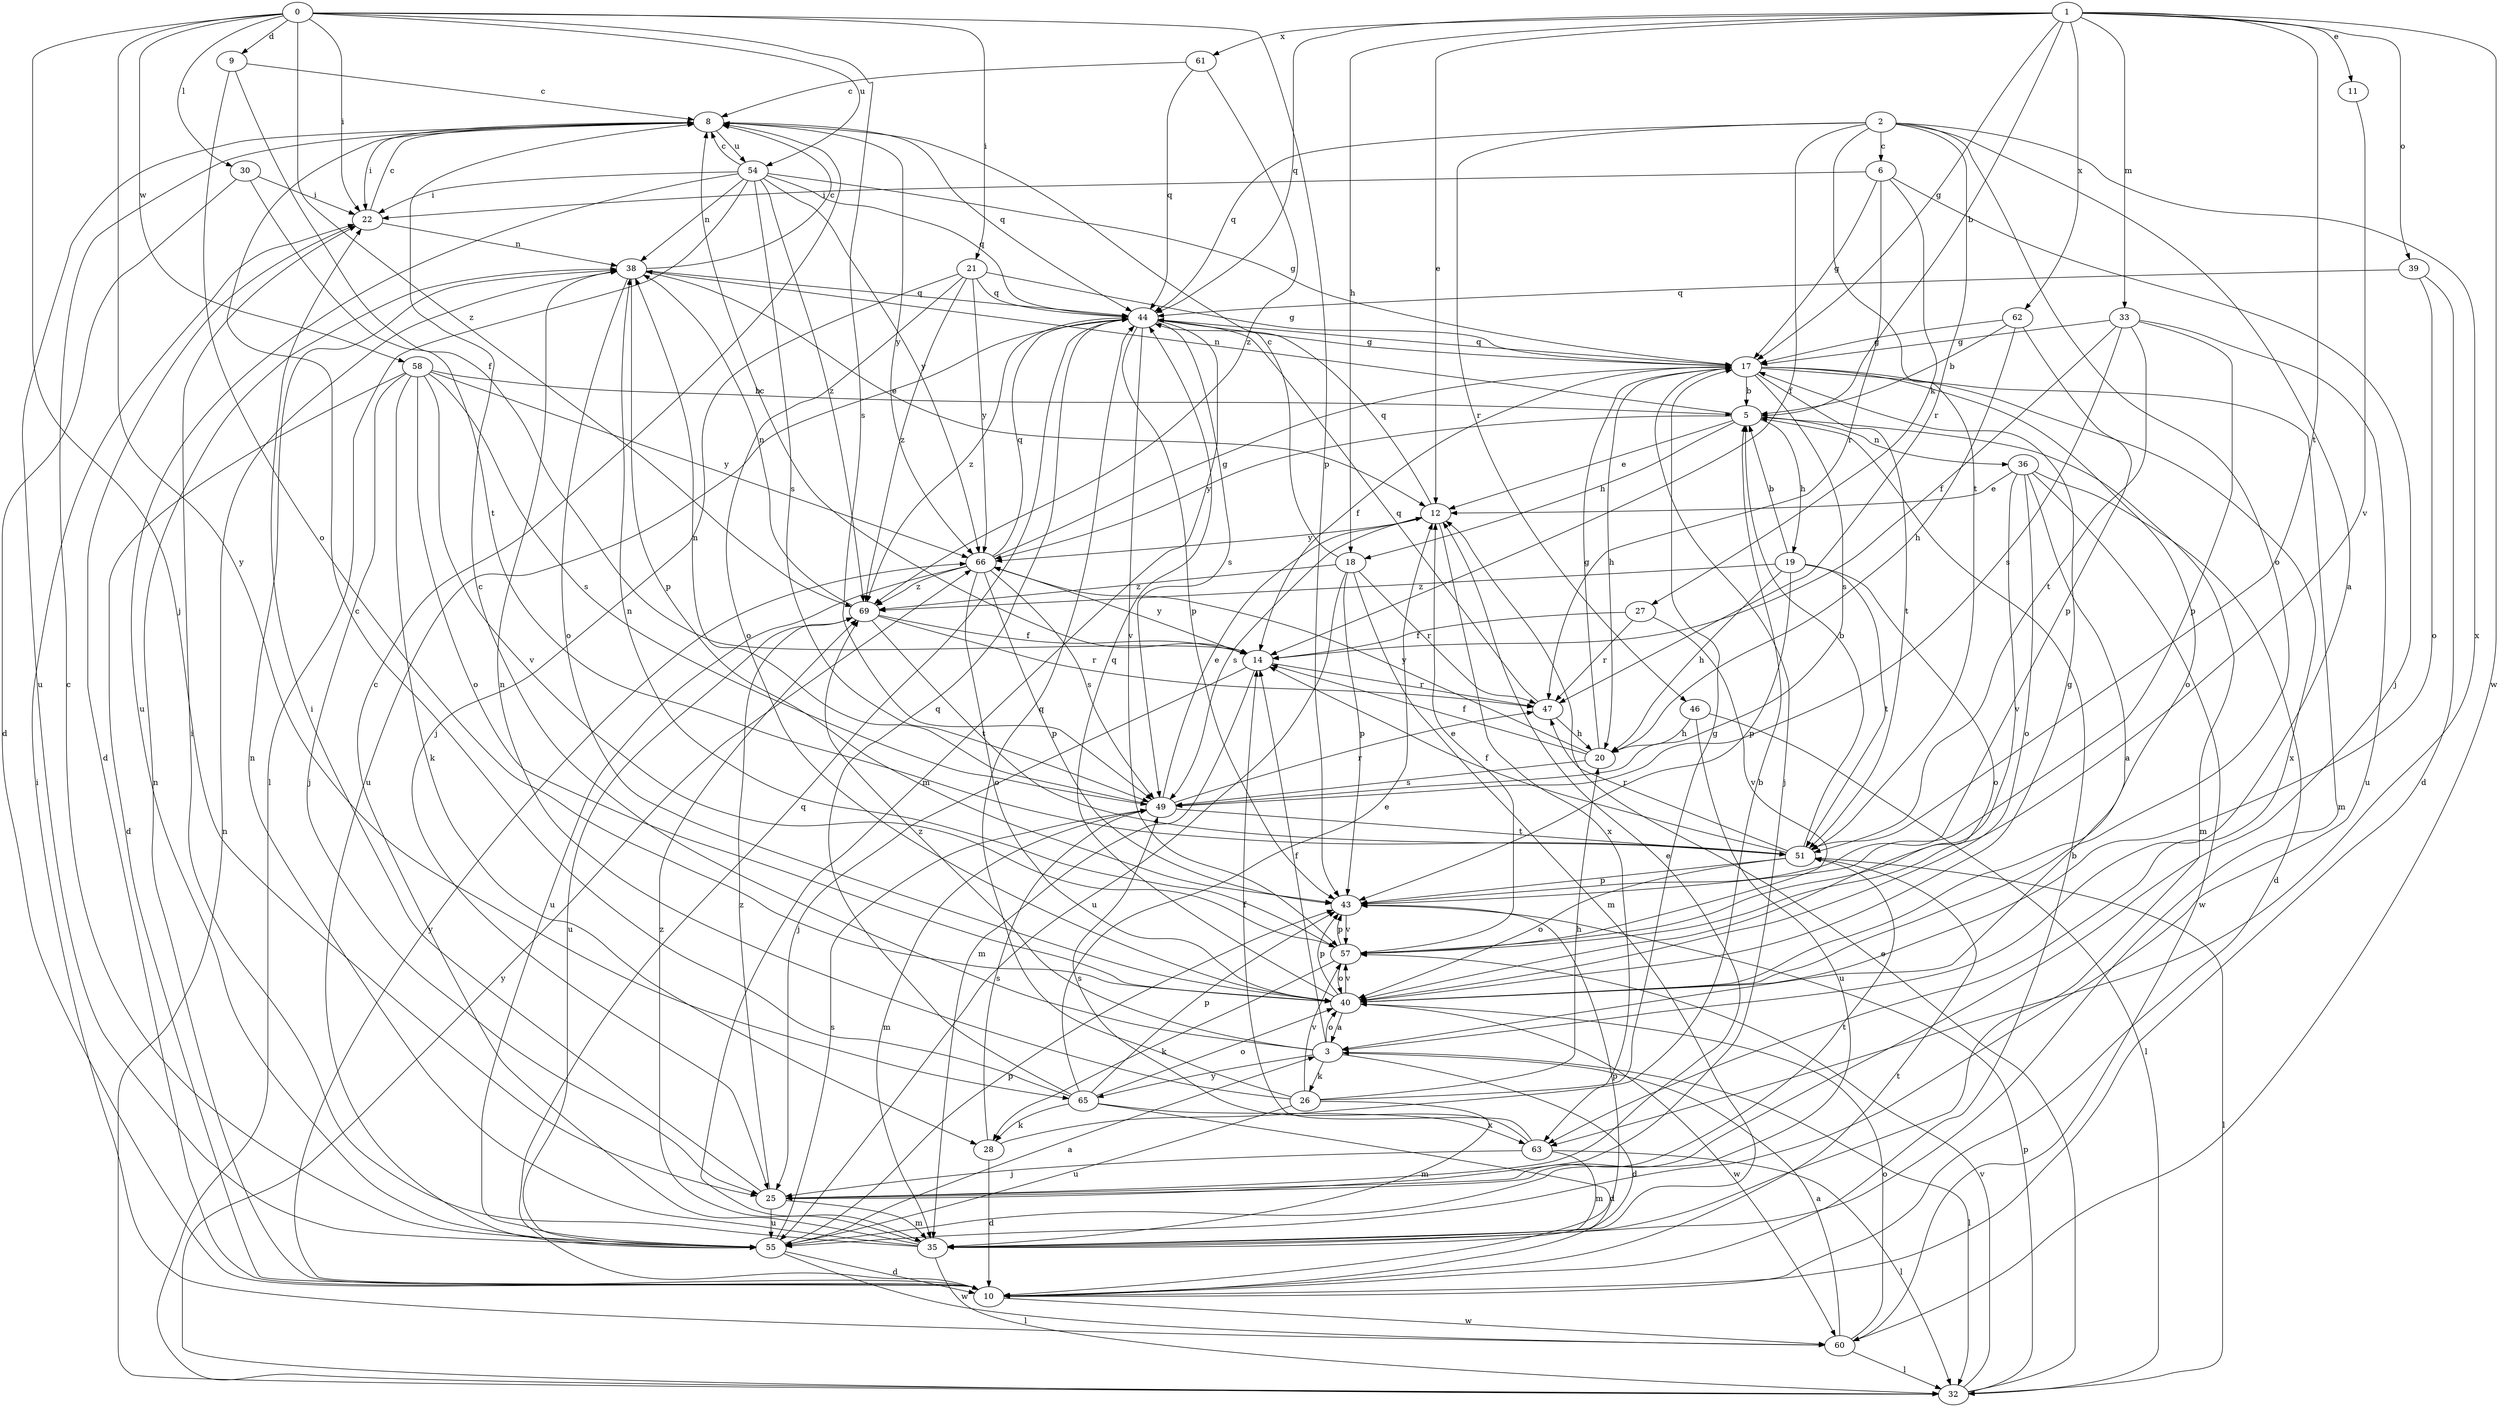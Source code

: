 strict digraph  {
0;
1;
2;
3;
5;
6;
8;
9;
10;
11;
12;
14;
17;
18;
19;
20;
21;
22;
25;
26;
27;
28;
30;
32;
33;
35;
36;
38;
39;
40;
43;
44;
46;
47;
49;
51;
54;
55;
57;
58;
60;
61;
62;
63;
65;
66;
69;
0 -> 9  [label=d];
0 -> 21  [label=i];
0 -> 22  [label=i];
0 -> 25  [label=j];
0 -> 30  [label=l];
0 -> 43  [label=p];
0 -> 49  [label=s];
0 -> 54  [label=u];
0 -> 58  [label=w];
0 -> 65  [label=y];
0 -> 69  [label=z];
1 -> 5  [label=b];
1 -> 11  [label=e];
1 -> 12  [label=e];
1 -> 17  [label=g];
1 -> 18  [label=h];
1 -> 33  [label=m];
1 -> 39  [label=o];
1 -> 44  [label=q];
1 -> 51  [label=t];
1 -> 60  [label=w];
1 -> 61  [label=x];
1 -> 62  [label=x];
2 -> 3  [label=a];
2 -> 6  [label=c];
2 -> 14  [label=f];
2 -> 40  [label=o];
2 -> 44  [label=q];
2 -> 46  [label=r];
2 -> 47  [label=r];
2 -> 51  [label=t];
2 -> 63  [label=x];
3 -> 8  [label=c];
3 -> 10  [label=d];
3 -> 14  [label=f];
3 -> 26  [label=k];
3 -> 32  [label=l];
3 -> 40  [label=o];
3 -> 65  [label=y];
3 -> 69  [label=z];
5 -> 12  [label=e];
5 -> 18  [label=h];
5 -> 19  [label=h];
5 -> 35  [label=m];
5 -> 36  [label=n];
5 -> 38  [label=n];
5 -> 66  [label=y];
6 -> 17  [label=g];
6 -> 22  [label=i];
6 -> 25  [label=j];
6 -> 27  [label=k];
6 -> 47  [label=r];
8 -> 22  [label=i];
8 -> 44  [label=q];
8 -> 54  [label=u];
8 -> 55  [label=u];
8 -> 66  [label=y];
9 -> 8  [label=c];
9 -> 14  [label=f];
9 -> 40  [label=o];
10 -> 5  [label=b];
10 -> 38  [label=n];
10 -> 44  [label=q];
10 -> 51  [label=t];
10 -> 60  [label=w];
10 -> 66  [label=y];
11 -> 57  [label=v];
12 -> 44  [label=q];
12 -> 49  [label=s];
12 -> 63  [label=x];
12 -> 66  [label=y];
14 -> 8  [label=c];
14 -> 25  [label=j];
14 -> 35  [label=m];
14 -> 47  [label=r];
14 -> 66  [label=y];
17 -> 5  [label=b];
17 -> 14  [label=f];
17 -> 20  [label=h];
17 -> 25  [label=j];
17 -> 35  [label=m];
17 -> 40  [label=o];
17 -> 44  [label=q];
17 -> 49  [label=s];
17 -> 51  [label=t];
17 -> 63  [label=x];
18 -> 8  [label=c];
18 -> 35  [label=m];
18 -> 43  [label=p];
18 -> 47  [label=r];
18 -> 55  [label=u];
18 -> 69  [label=z];
19 -> 5  [label=b];
19 -> 20  [label=h];
19 -> 40  [label=o];
19 -> 43  [label=p];
19 -> 51  [label=t];
19 -> 69  [label=z];
20 -> 14  [label=f];
20 -> 17  [label=g];
20 -> 49  [label=s];
20 -> 66  [label=y];
21 -> 17  [label=g];
21 -> 25  [label=j];
21 -> 40  [label=o];
21 -> 44  [label=q];
21 -> 66  [label=y];
21 -> 69  [label=z];
22 -> 8  [label=c];
22 -> 10  [label=d];
22 -> 38  [label=n];
25 -> 12  [label=e];
25 -> 22  [label=i];
25 -> 35  [label=m];
25 -> 51  [label=t];
25 -> 55  [label=u];
25 -> 69  [label=z];
26 -> 17  [label=g];
26 -> 20  [label=h];
26 -> 35  [label=m];
26 -> 38  [label=n];
26 -> 44  [label=q];
26 -> 55  [label=u];
26 -> 57  [label=v];
27 -> 14  [label=f];
27 -> 47  [label=r];
27 -> 57  [label=v];
28 -> 5  [label=b];
28 -> 10  [label=d];
28 -> 49  [label=s];
30 -> 10  [label=d];
30 -> 22  [label=i];
30 -> 51  [label=t];
32 -> 12  [label=e];
32 -> 38  [label=n];
32 -> 43  [label=p];
32 -> 57  [label=v];
32 -> 66  [label=y];
33 -> 14  [label=f];
33 -> 17  [label=g];
33 -> 43  [label=p];
33 -> 49  [label=s];
33 -> 51  [label=t];
33 -> 55  [label=u];
35 -> 8  [label=c];
35 -> 22  [label=i];
35 -> 32  [label=l];
35 -> 38  [label=n];
35 -> 43  [label=p];
35 -> 69  [label=z];
36 -> 3  [label=a];
36 -> 10  [label=d];
36 -> 12  [label=e];
36 -> 40  [label=o];
36 -> 57  [label=v];
36 -> 60  [label=w];
38 -> 8  [label=c];
38 -> 12  [label=e];
38 -> 40  [label=o];
38 -> 43  [label=p];
38 -> 44  [label=q];
39 -> 10  [label=d];
39 -> 40  [label=o];
39 -> 44  [label=q];
40 -> 3  [label=a];
40 -> 17  [label=g];
40 -> 43  [label=p];
40 -> 44  [label=q];
40 -> 57  [label=v];
40 -> 60  [label=w];
43 -> 57  [label=v];
44 -> 17  [label=g];
44 -> 35  [label=m];
44 -> 43  [label=p];
44 -> 49  [label=s];
44 -> 55  [label=u];
44 -> 57  [label=v];
44 -> 69  [label=z];
46 -> 20  [label=h];
46 -> 32  [label=l];
46 -> 55  [label=u];
47 -> 20  [label=h];
47 -> 44  [label=q];
49 -> 12  [label=e];
49 -> 35  [label=m];
49 -> 38  [label=n];
49 -> 47  [label=r];
49 -> 51  [label=t];
51 -> 5  [label=b];
51 -> 14  [label=f];
51 -> 32  [label=l];
51 -> 40  [label=o];
51 -> 43  [label=p];
51 -> 47  [label=r];
54 -> 8  [label=c];
54 -> 17  [label=g];
54 -> 22  [label=i];
54 -> 32  [label=l];
54 -> 38  [label=n];
54 -> 44  [label=q];
54 -> 49  [label=s];
54 -> 55  [label=u];
54 -> 66  [label=y];
54 -> 69  [label=z];
55 -> 3  [label=a];
55 -> 8  [label=c];
55 -> 10  [label=d];
55 -> 43  [label=p];
55 -> 49  [label=s];
55 -> 60  [label=w];
57 -> 12  [label=e];
57 -> 28  [label=k];
57 -> 38  [label=n];
57 -> 40  [label=o];
57 -> 43  [label=p];
58 -> 5  [label=b];
58 -> 10  [label=d];
58 -> 25  [label=j];
58 -> 28  [label=k];
58 -> 40  [label=o];
58 -> 49  [label=s];
58 -> 57  [label=v];
58 -> 66  [label=y];
60 -> 3  [label=a];
60 -> 22  [label=i];
60 -> 32  [label=l];
60 -> 40  [label=o];
61 -> 8  [label=c];
61 -> 44  [label=q];
61 -> 69  [label=z];
62 -> 5  [label=b];
62 -> 17  [label=g];
62 -> 20  [label=h];
62 -> 43  [label=p];
63 -> 14  [label=f];
63 -> 25  [label=j];
63 -> 32  [label=l];
63 -> 35  [label=m];
63 -> 49  [label=s];
65 -> 8  [label=c];
65 -> 10  [label=d];
65 -> 12  [label=e];
65 -> 28  [label=k];
65 -> 40  [label=o];
65 -> 43  [label=p];
65 -> 44  [label=q];
65 -> 63  [label=x];
66 -> 17  [label=g];
66 -> 40  [label=o];
66 -> 43  [label=p];
66 -> 44  [label=q];
66 -> 49  [label=s];
66 -> 55  [label=u];
66 -> 69  [label=z];
69 -> 14  [label=f];
69 -> 38  [label=n];
69 -> 47  [label=r];
69 -> 51  [label=t];
69 -> 55  [label=u];
}
